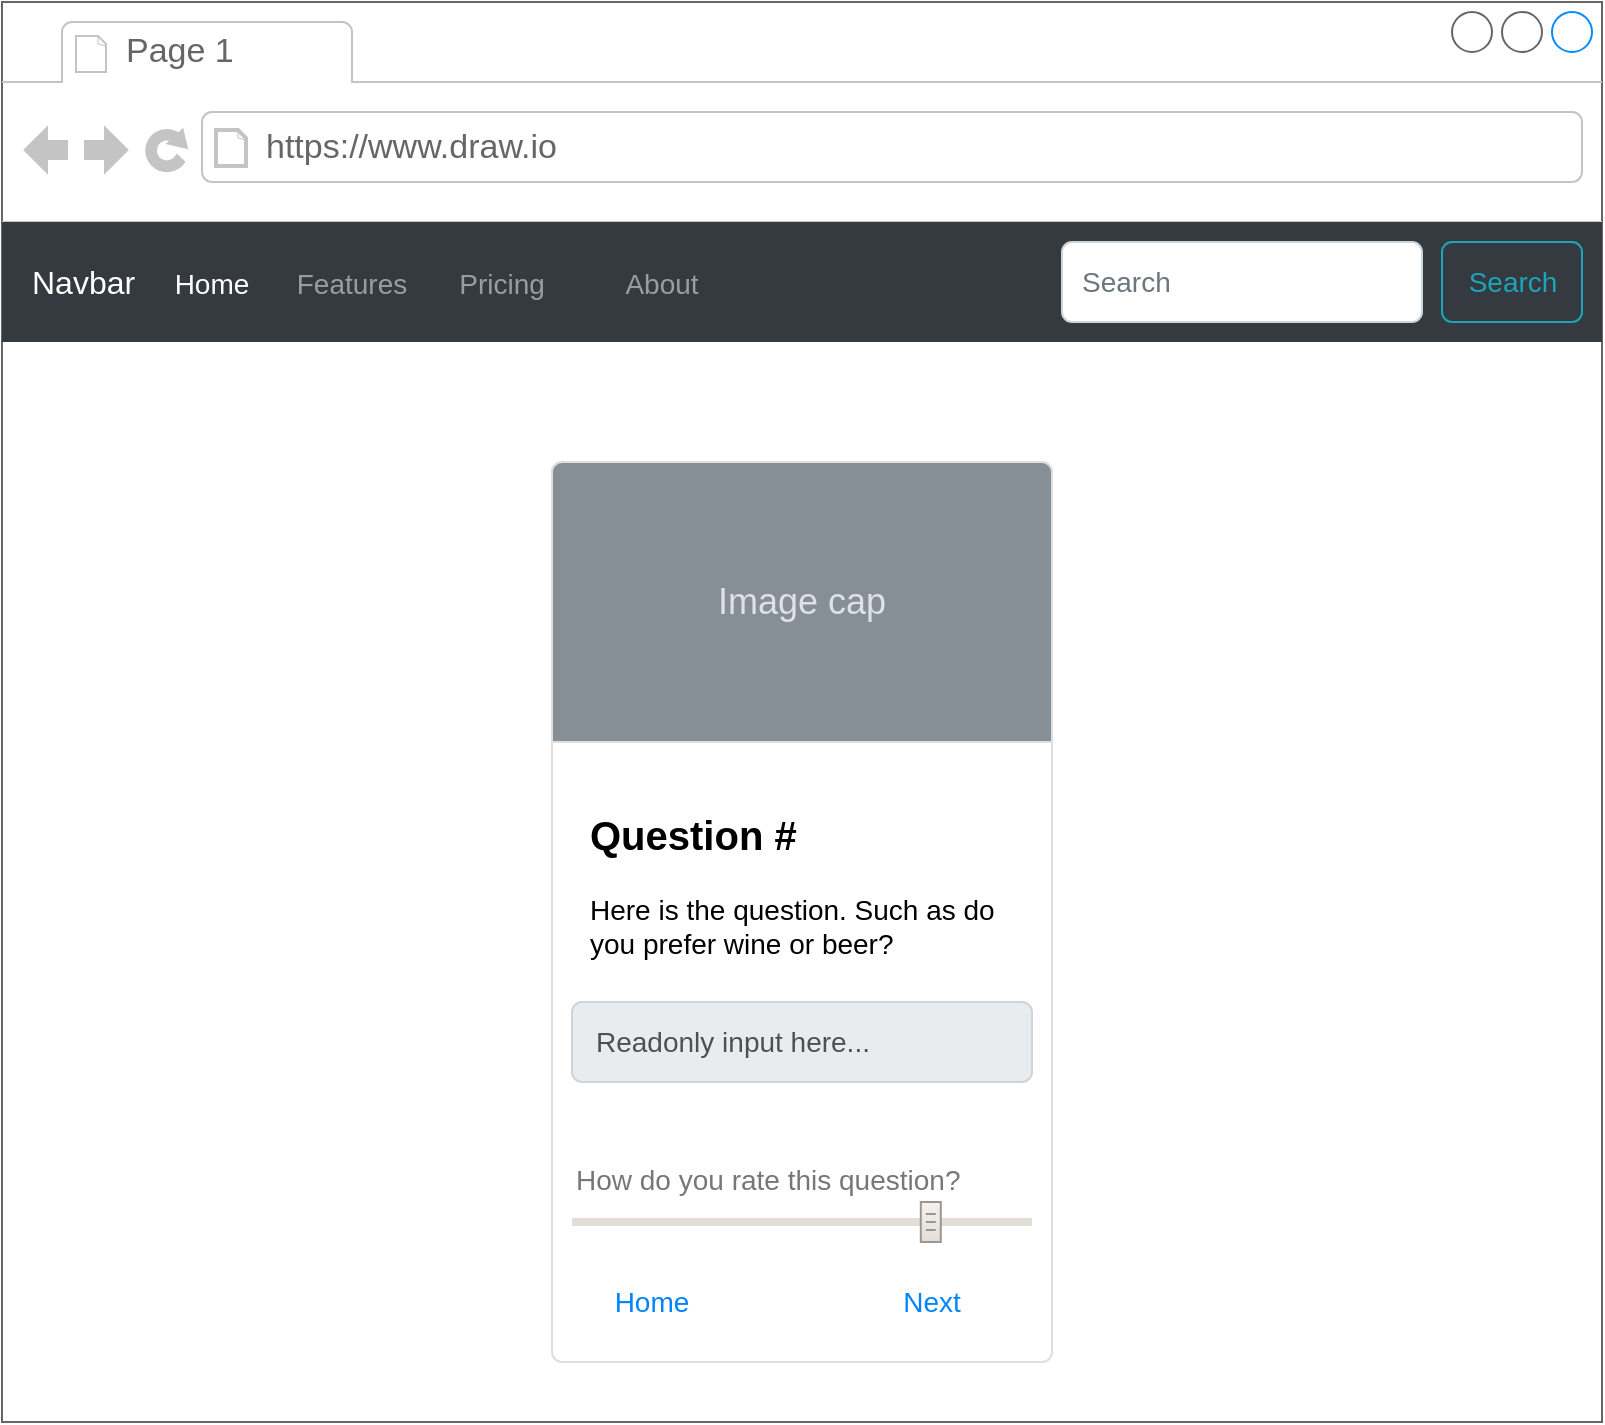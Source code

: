 <mxfile version="12.9.3" type="github"><diagram id="XAuINee-cAV85EihBbFR" name="Page-1"><mxGraphModel dx="1038" dy="580" grid="1" gridSize="10" guides="1" tooltips="1" connect="1" arrows="1" fold="1" page="1" pageScale="1" pageWidth="827" pageHeight="1169" math="0" shadow="0"><root><mxCell id="0"/><mxCell id="1" parent="0"/><mxCell id="G0vkxuDNQqhEIHFCdH5S-11" value="" style="strokeWidth=1;shadow=0;dashed=0;align=center;html=1;shape=mxgraph.mockup.containers.browserWindow;rSize=0;strokeColor=#666666;strokeColor2=#008cff;strokeColor3=#c4c4c4;mainText=,;recursiveResize=0;" vertex="1" parent="1"><mxGeometry x="39" y="70" width="800" height="710" as="geometry"/></mxCell><mxCell id="G0vkxuDNQqhEIHFCdH5S-12" value="Page 1" style="strokeWidth=1;shadow=0;dashed=0;align=center;html=1;shape=mxgraph.mockup.containers.anchor;fontSize=17;fontColor=#666666;align=left;" vertex="1" parent="G0vkxuDNQqhEIHFCdH5S-11"><mxGeometry x="60" y="12" width="110" height="26" as="geometry"/></mxCell><mxCell id="G0vkxuDNQqhEIHFCdH5S-13" value="https://www.draw.io" style="strokeWidth=1;shadow=0;dashed=0;align=center;html=1;shape=mxgraph.mockup.containers.anchor;rSize=0;fontSize=17;fontColor=#666666;align=left;" vertex="1" parent="G0vkxuDNQqhEIHFCdH5S-11"><mxGeometry x="130" y="60" width="250" height="26" as="geometry"/></mxCell><mxCell id="G0vkxuDNQqhEIHFCdH5S-14" value="Navbar" style="html=1;shadow=0;dashed=0;fillColor=#343A40;strokeColor=none;fontSize=16;fontColor=#ffffff;align=left;spacing=15;" vertex="1" parent="G0vkxuDNQqhEIHFCdH5S-11"><mxGeometry y="110" width="800" height="60" as="geometry"/></mxCell><mxCell id="G0vkxuDNQqhEIHFCdH5S-15" value="Home" style="fillColor=none;strokeColor=none;fontSize=14;fontColor=#ffffff;align=center;" vertex="1" parent="G0vkxuDNQqhEIHFCdH5S-14"><mxGeometry width="70" height="40" relative="1" as="geometry"><mxPoint x="70" y="10" as="offset"/></mxGeometry></mxCell><mxCell id="G0vkxuDNQqhEIHFCdH5S-16" value="Features" style="fillColor=none;strokeColor=none;fontSize=14;fontColor=#9A9DA0;align=center;" vertex="1" parent="G0vkxuDNQqhEIHFCdH5S-14"><mxGeometry width="70" height="40" relative="1" as="geometry"><mxPoint x="140" y="10" as="offset"/></mxGeometry></mxCell><mxCell id="G0vkxuDNQqhEIHFCdH5S-17" value="Pricing" style="fillColor=none;strokeColor=none;fontSize=14;fontColor=#9A9DA0;align=center;spacingRight=0;" vertex="1" parent="G0vkxuDNQqhEIHFCdH5S-14"><mxGeometry width="80" height="40" relative="1" as="geometry"><mxPoint x="210" y="10" as="offset"/></mxGeometry></mxCell><mxCell id="G0vkxuDNQqhEIHFCdH5S-18" value="About" style="fillColor=none;strokeColor=none;fontSize=14;fontColor=#9A9DA0;align=center;" vertex="1" parent="G0vkxuDNQqhEIHFCdH5S-14"><mxGeometry width="80" height="40" relative="1" as="geometry"><mxPoint x="290" y="10" as="offset"/></mxGeometry></mxCell><mxCell id="G0vkxuDNQqhEIHFCdH5S-19" value="Search" style="html=1;shadow=0;dashed=0;shape=mxgraph.bootstrap.rrect;rSize=5;fontSize=14;fontColor=#1CA5B8;strokeColor=#1CA5B8;fillColor=none;" vertex="1" parent="G0vkxuDNQqhEIHFCdH5S-14"><mxGeometry x="1" width="70" height="40" relative="1" as="geometry"><mxPoint x="-80" y="10" as="offset"/></mxGeometry></mxCell><mxCell id="G0vkxuDNQqhEIHFCdH5S-20" value="Search" style="html=1;shadow=0;dashed=0;shape=mxgraph.bootstrap.rrect;rSize=5;fontSize=14;fontColor=#6C767D;strokeColor=#CED4DA;fillColor=#ffffff;align=left;spacing=10;" vertex="1" parent="G0vkxuDNQqhEIHFCdH5S-14"><mxGeometry x="1" width="180" height="40" relative="1" as="geometry"><mxPoint x="-270" y="10" as="offset"/></mxGeometry></mxCell><mxCell id="G0vkxuDNQqhEIHFCdH5S-2" value="" style="html=1;shadow=0;dashed=0;shape=mxgraph.bootstrap.rrect;rSize=5;strokeColor=#DFDFDF;html=1;whiteSpace=wrap;fillColor=#ffffff;fontColor=#000000;verticalAlign=bottom;align=left;spacing=20;spacingBottom=130;fontSize=14;" vertex="1" parent="G0vkxuDNQqhEIHFCdH5S-11"><mxGeometry x="275" y="230" width="250" height="450" as="geometry"/></mxCell><mxCell id="G0vkxuDNQqhEIHFCdH5S-3" value="Image cap" style="html=1;shadow=0;dashed=0;shape=mxgraph.bootstrap.topButton;rSize=5;perimeter=none;whiteSpace=wrap;fillColor=#868E96;strokeColor=#DFDFDF;fontColor=#DEE2E6;resizeWidth=1;fontSize=18;" vertex="1" parent="G0vkxuDNQqhEIHFCdH5S-2"><mxGeometry width="250" height="140" relative="1" as="geometry"/></mxCell><mxCell id="G0vkxuDNQqhEIHFCdH5S-4" value="&lt;b&gt;&lt;font style=&quot;font-size: 20px&quot;&gt;Question #&lt;/font&gt;&lt;/b&gt;&lt;br style=&quot;font-size: 14px&quot;&gt;&lt;br style=&quot;font-size: 14px&quot;&gt;Here is the question. Such as do you prefer wine or beer?" style="perimeter=none;html=1;whiteSpace=wrap;fillColor=none;strokeColor=none;resizeWidth=1;verticalAlign=top;align=left;spacing=20;spacingTop=-10;fontSize=14;" vertex="1" parent="G0vkxuDNQqhEIHFCdH5S-2"><mxGeometry width="250" height="120" relative="1" as="geometry"><mxPoint x="-1" y="160" as="offset"/></mxGeometry></mxCell><mxCell id="G0vkxuDNQqhEIHFCdH5S-8" value="Home" style="html=1;shadow=0;dashed=0;shape=mxgraph.bootstrap.rrect;rSize=5;perimeter=none;whiteSpace=wrap;fillColor=none;strokeColor=none;fontColor=#0085FC;resizeWidth=1;fontSize=14;align=center;" vertex="1" parent="G0vkxuDNQqhEIHFCdH5S-2"><mxGeometry y="1" width="80" height="40" relative="1" as="geometry"><mxPoint x="10" y="-50" as="offset"/></mxGeometry></mxCell><mxCell id="G0vkxuDNQqhEIHFCdH5S-9" value="Next" style="html=1;shadow=0;dashed=0;shape=mxgraph.bootstrap.rrect;rSize=5;perimeter=none;whiteSpace=wrap;fillColor=none;strokeColor=none;fontColor=#0085FC;resizeWidth=1;fontSize=14;align=center;" vertex="1" parent="G0vkxuDNQqhEIHFCdH5S-2"><mxGeometry y="1" width="100" height="40" relative="1" as="geometry"><mxPoint x="140" y="-50" as="offset"/></mxGeometry></mxCell><mxCell id="G0vkxuDNQqhEIHFCdH5S-1" value="How do you rate this question?" style="html=1;shadow=0;dashed=0;shape=mxgraph.bootstrap.rangeInput;dx=0.78;strokeColor=#9D968E;fillColor=#E3DDD8;fontColor=#777777;whiteSpace=wrap;align=left;verticalAlign=bottom;fontStyle=0;fontSize=14;labelPosition=center;verticalLabelPosition=top;gradientColor=#F4F2EF;gradientDirection=north;rangeStyle=rect;handleStyle=rect;" vertex="1" parent="G0vkxuDNQqhEIHFCdH5S-2"><mxGeometry x="10" y="370" width="230" height="20" as="geometry"/></mxCell><mxCell id="G0vkxuDNQqhEIHFCdH5S-10" value="Readonly input here..." style="html=1;shadow=0;dashed=0;shape=mxgraph.bootstrap.rrect;rSize=5;strokeColor=#CED4DA;strokeWidth=1;fillColor=#E9ECEF;fontColor=#505050;whiteSpace=wrap;align=left;verticalAlign=middle;spacingLeft=10;fontSize=14;" vertex="1" parent="G0vkxuDNQqhEIHFCdH5S-2"><mxGeometry x="10" y="270" width="230" height="40" as="geometry"/></mxCell></root></mxGraphModel></diagram></mxfile>
